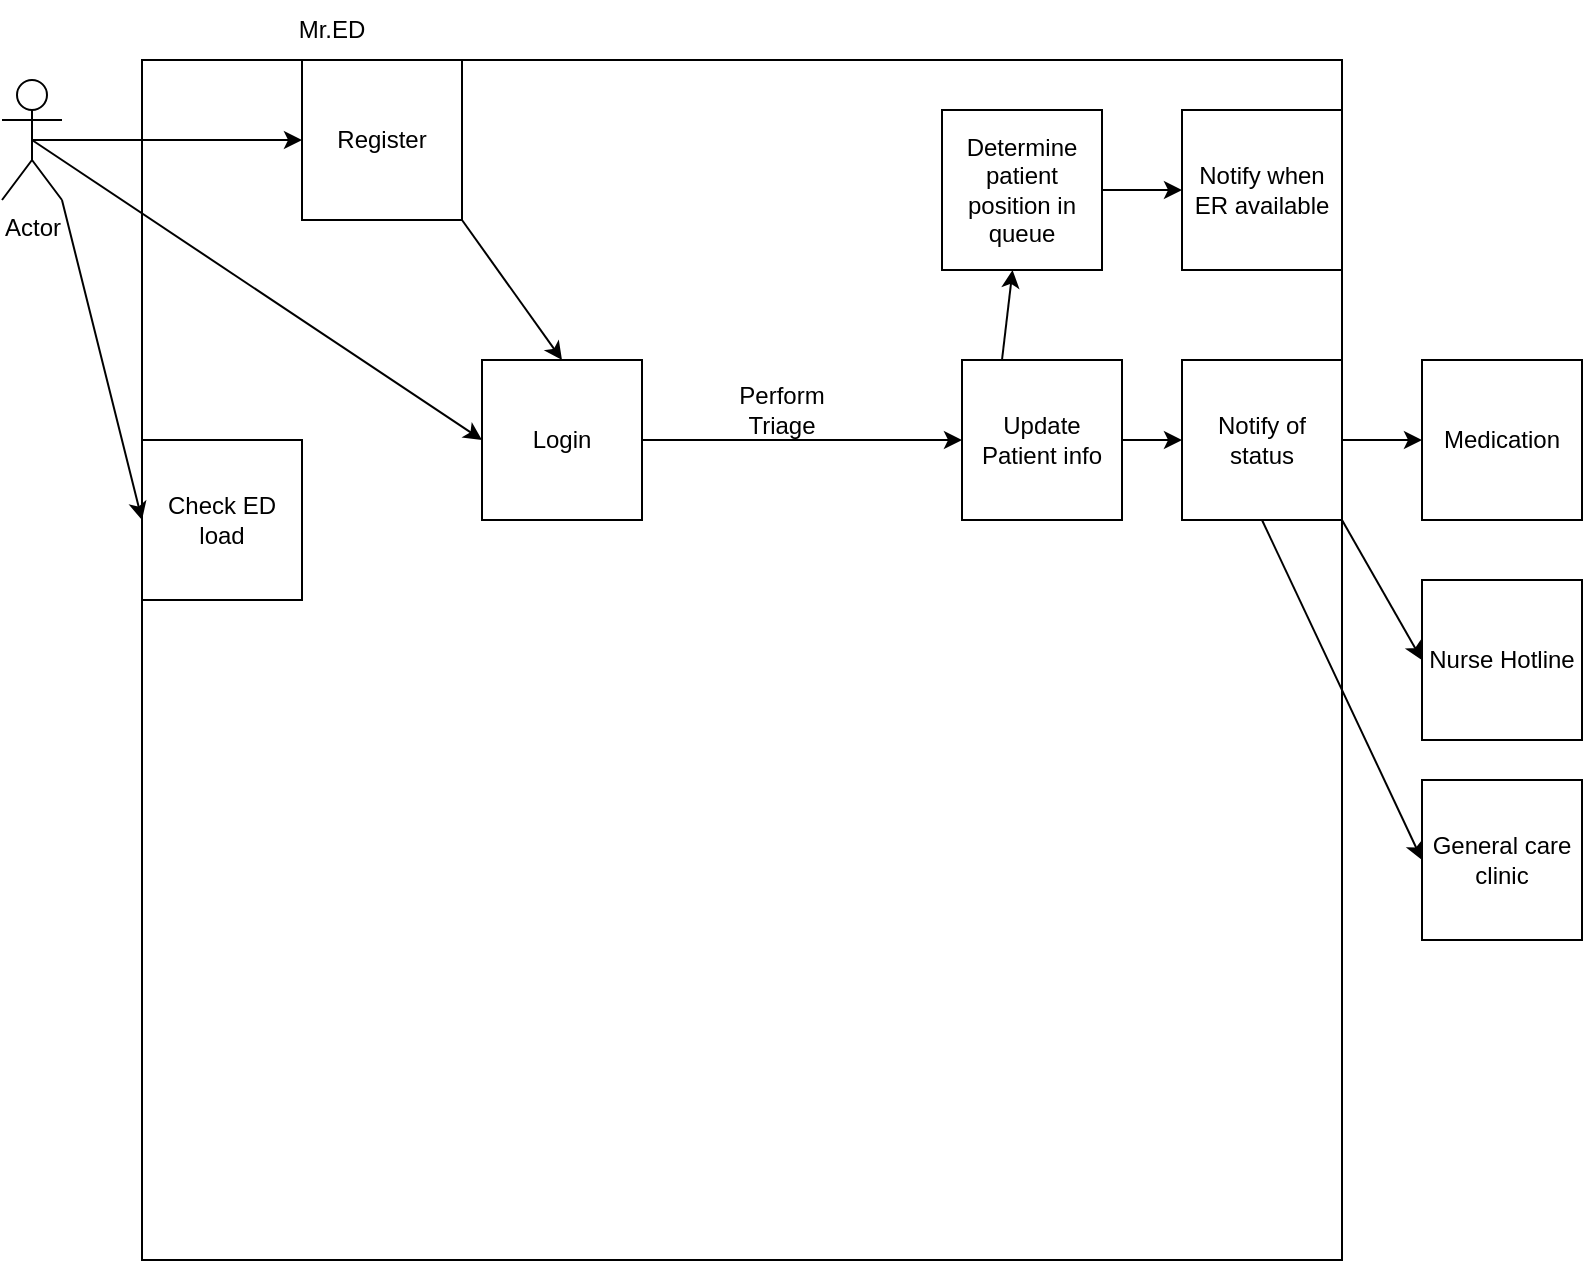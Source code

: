 <mxfile version="21.8.0" type="github">
  <diagram name="Page-1" id="44kL-8lOii-qEcLcEZFb">
    <mxGraphModel dx="1434" dy="724" grid="1" gridSize="10" guides="1" tooltips="1" connect="1" arrows="1" fold="1" page="1" pageScale="1" pageWidth="850" pageHeight="1100" math="0" shadow="0">
      <root>
        <mxCell id="0" />
        <mxCell id="1" parent="0" />
        <mxCell id="MbSn2v3Lw9Q6L9Wrss_j-1" value="Actor" style="shape=umlActor;verticalLabelPosition=bottom;verticalAlign=top;html=1;outlineConnect=0;" parent="1" vertex="1">
          <mxGeometry x="40" y="130" width="30" height="60" as="geometry" />
        </mxCell>
        <mxCell id="MbSn2v3Lw9Q6L9Wrss_j-2" value="" style="whiteSpace=wrap;html=1;aspect=fixed;" parent="1" vertex="1">
          <mxGeometry x="110" y="120" width="600" height="600" as="geometry" />
        </mxCell>
        <mxCell id="MbSn2v3Lw9Q6L9Wrss_j-3" value="Mr.ED" style="text;html=1;strokeColor=none;fillColor=none;align=center;verticalAlign=middle;whiteSpace=wrap;rounded=0;" parent="1" vertex="1">
          <mxGeometry x="175" y="90" width="60" height="30" as="geometry" />
        </mxCell>
        <mxCell id="MbSn2v3Lw9Q6L9Wrss_j-4" value="Register" style="whiteSpace=wrap;html=1;aspect=fixed;" parent="1" vertex="1">
          <mxGeometry x="190" y="120" width="80" height="80" as="geometry" />
        </mxCell>
        <mxCell id="MbSn2v3Lw9Q6L9Wrss_j-6" value="Login" style="whiteSpace=wrap;html=1;aspect=fixed;" parent="1" vertex="1">
          <mxGeometry x="280" y="270" width="80" height="80" as="geometry" />
        </mxCell>
        <mxCell id="MbSn2v3Lw9Q6L9Wrss_j-7" value="" style="endArrow=classic;html=1;rounded=0;exitX=0.5;exitY=0.5;exitDx=0;exitDy=0;exitPerimeter=0;entryX=0;entryY=0.5;entryDx=0;entryDy=0;" parent="1" source="MbSn2v3Lw9Q6L9Wrss_j-1" target="MbSn2v3Lw9Q6L9Wrss_j-4" edge="1">
          <mxGeometry width="50" height="50" relative="1" as="geometry">
            <mxPoint x="250" y="400" as="sourcePoint" />
            <mxPoint x="300" y="350" as="targetPoint" />
          </mxGeometry>
        </mxCell>
        <mxCell id="MbSn2v3Lw9Q6L9Wrss_j-8" value="" style="endArrow=classic;html=1;rounded=0;entryX=0;entryY=0.5;entryDx=0;entryDy=0;exitX=0.5;exitY=0.5;exitDx=0;exitDy=0;exitPerimeter=0;" parent="1" source="MbSn2v3Lw9Q6L9Wrss_j-1" target="MbSn2v3Lw9Q6L9Wrss_j-6" edge="1">
          <mxGeometry width="50" height="50" relative="1" as="geometry">
            <mxPoint x="250" y="400" as="sourcePoint" />
            <mxPoint x="300" y="350" as="targetPoint" />
          </mxGeometry>
        </mxCell>
        <mxCell id="uL1X6hZFEsVCc_LPjwxl-1" value="Check ED load" style="whiteSpace=wrap;html=1;aspect=fixed;" vertex="1" parent="1">
          <mxGeometry x="110" y="310" width="80" height="80" as="geometry" />
        </mxCell>
        <mxCell id="uL1X6hZFEsVCc_LPjwxl-2" value="" style="endArrow=classic;html=1;rounded=0;entryX=0;entryY=0.5;entryDx=0;entryDy=0;exitX=1;exitY=1;exitDx=0;exitDy=0;exitPerimeter=0;" edge="1" parent="1" source="MbSn2v3Lw9Q6L9Wrss_j-1" target="uL1X6hZFEsVCc_LPjwxl-1">
          <mxGeometry width="50" height="50" relative="1" as="geometry">
            <mxPoint x="250" y="400" as="sourcePoint" />
            <mxPoint x="300" y="350" as="targetPoint" />
          </mxGeometry>
        </mxCell>
        <mxCell id="uL1X6hZFEsVCc_LPjwxl-5" value="" style="endArrow=classic;html=1;rounded=0;exitX=1;exitY=1;exitDx=0;exitDy=0;entryX=0.5;entryY=0;entryDx=0;entryDy=0;" edge="1" parent="1" source="MbSn2v3Lw9Q6L9Wrss_j-4" target="MbSn2v3Lw9Q6L9Wrss_j-6">
          <mxGeometry width="50" height="50" relative="1" as="geometry">
            <mxPoint x="250" y="400" as="sourcePoint" />
            <mxPoint x="300" y="350" as="targetPoint" />
          </mxGeometry>
        </mxCell>
        <mxCell id="uL1X6hZFEsVCc_LPjwxl-8" value="Notify when ER available" style="whiteSpace=wrap;html=1;aspect=fixed;" vertex="1" parent="1">
          <mxGeometry x="630" y="145" width="80" height="80" as="geometry" />
        </mxCell>
        <mxCell id="uL1X6hZFEsVCc_LPjwxl-9" value="Medication" style="whiteSpace=wrap;html=1;aspect=fixed;" vertex="1" parent="1">
          <mxGeometry x="750" y="270" width="80" height="80" as="geometry" />
        </mxCell>
        <mxCell id="uL1X6hZFEsVCc_LPjwxl-10" value="Nurse Hotline" style="whiteSpace=wrap;html=1;aspect=fixed;" vertex="1" parent="1">
          <mxGeometry x="750" y="380" width="80" height="80" as="geometry" />
        </mxCell>
        <mxCell id="uL1X6hZFEsVCc_LPjwxl-12" value="" style="endArrow=classic;html=1;rounded=0;exitX=0.25;exitY=0;exitDx=0;exitDy=0;" edge="1" parent="1" source="uL1X6hZFEsVCc_LPjwxl-16" target="uL1X6hZFEsVCc_LPjwxl-14">
          <mxGeometry width="50" height="50" relative="1" as="geometry">
            <mxPoint x="510" y="400" as="sourcePoint" />
            <mxPoint x="630" y="185" as="targetPoint" />
          </mxGeometry>
        </mxCell>
        <mxCell id="uL1X6hZFEsVCc_LPjwxl-14" value="Determine patient position in queue" style="whiteSpace=wrap;html=1;aspect=fixed;" vertex="1" parent="1">
          <mxGeometry x="510" y="145" width="80" height="80" as="geometry" />
        </mxCell>
        <mxCell id="uL1X6hZFEsVCc_LPjwxl-15" value="" style="endArrow=classic;html=1;rounded=0;entryX=0;entryY=0.5;entryDx=0;entryDy=0;exitX=1;exitY=0.5;exitDx=0;exitDy=0;" edge="1" parent="1" source="uL1X6hZFEsVCc_LPjwxl-14" target="uL1X6hZFEsVCc_LPjwxl-8">
          <mxGeometry width="50" height="50" relative="1" as="geometry">
            <mxPoint x="510" y="400" as="sourcePoint" />
            <mxPoint x="560" y="350" as="targetPoint" />
          </mxGeometry>
        </mxCell>
        <mxCell id="uL1X6hZFEsVCc_LPjwxl-16" value="Update Patient info" style="whiteSpace=wrap;html=1;aspect=fixed;" vertex="1" parent="1">
          <mxGeometry x="520" y="270" width="80" height="80" as="geometry" />
        </mxCell>
        <mxCell id="uL1X6hZFEsVCc_LPjwxl-17" value="" style="endArrow=classic;html=1;rounded=0;exitX=1;exitY=0.5;exitDx=0;exitDy=0;entryX=0;entryY=0.5;entryDx=0;entryDy=0;" edge="1" parent="1" source="MbSn2v3Lw9Q6L9Wrss_j-6" target="uL1X6hZFEsVCc_LPjwxl-16">
          <mxGeometry width="50" height="50" relative="1" as="geometry">
            <mxPoint x="480" y="310" as="sourcePoint" />
            <mxPoint x="560" y="350" as="targetPoint" />
          </mxGeometry>
        </mxCell>
        <mxCell id="uL1X6hZFEsVCc_LPjwxl-18" value="Perform Triage" style="text;html=1;strokeColor=none;fillColor=none;align=center;verticalAlign=middle;whiteSpace=wrap;rounded=0;" vertex="1" parent="1">
          <mxGeometry x="400" y="280" width="60" height="30" as="geometry" />
        </mxCell>
        <mxCell id="uL1X6hZFEsVCc_LPjwxl-20" value="General care clinic" style="whiteSpace=wrap;html=1;aspect=fixed;" vertex="1" parent="1">
          <mxGeometry x="750" y="480" width="80" height="80" as="geometry" />
        </mxCell>
        <mxCell id="uL1X6hZFEsVCc_LPjwxl-23" value="Notify of status" style="whiteSpace=wrap;html=1;aspect=fixed;" vertex="1" parent="1">
          <mxGeometry x="630" y="270" width="80" height="80" as="geometry" />
        </mxCell>
        <mxCell id="uL1X6hZFEsVCc_LPjwxl-24" value="" style="endArrow=classic;html=1;rounded=0;entryX=0;entryY=0.5;entryDx=0;entryDy=0;exitX=1;exitY=0.5;exitDx=0;exitDy=0;" edge="1" parent="1" source="uL1X6hZFEsVCc_LPjwxl-16" target="uL1X6hZFEsVCc_LPjwxl-23">
          <mxGeometry width="50" height="50" relative="1" as="geometry">
            <mxPoint x="510" y="400" as="sourcePoint" />
            <mxPoint x="560" y="350" as="targetPoint" />
          </mxGeometry>
        </mxCell>
        <mxCell id="uL1X6hZFEsVCc_LPjwxl-25" value="" style="endArrow=classic;html=1;rounded=0;entryX=0;entryY=0.5;entryDx=0;entryDy=0;exitX=1;exitY=1;exitDx=0;exitDy=0;" edge="1" parent="1" source="uL1X6hZFEsVCc_LPjwxl-23" target="uL1X6hZFEsVCc_LPjwxl-10">
          <mxGeometry width="50" height="50" relative="1" as="geometry">
            <mxPoint x="510" y="400" as="sourcePoint" />
            <mxPoint x="560" y="350" as="targetPoint" />
          </mxGeometry>
        </mxCell>
        <mxCell id="uL1X6hZFEsVCc_LPjwxl-26" value="" style="endArrow=classic;html=1;rounded=0;entryX=0;entryY=0.5;entryDx=0;entryDy=0;exitX=1;exitY=0.5;exitDx=0;exitDy=0;" edge="1" parent="1" source="uL1X6hZFEsVCc_LPjwxl-23" target="uL1X6hZFEsVCc_LPjwxl-9">
          <mxGeometry width="50" height="50" relative="1" as="geometry">
            <mxPoint x="510" y="400" as="sourcePoint" />
            <mxPoint x="560" y="350" as="targetPoint" />
          </mxGeometry>
        </mxCell>
        <mxCell id="uL1X6hZFEsVCc_LPjwxl-27" value="" style="endArrow=classic;html=1;rounded=0;entryX=0;entryY=0.5;entryDx=0;entryDy=0;exitX=0.5;exitY=1;exitDx=0;exitDy=0;" edge="1" parent="1" source="uL1X6hZFEsVCc_LPjwxl-23" target="uL1X6hZFEsVCc_LPjwxl-20">
          <mxGeometry width="50" height="50" relative="1" as="geometry">
            <mxPoint x="510" y="400" as="sourcePoint" />
            <mxPoint x="560" y="350" as="targetPoint" />
          </mxGeometry>
        </mxCell>
      </root>
    </mxGraphModel>
  </diagram>
</mxfile>
